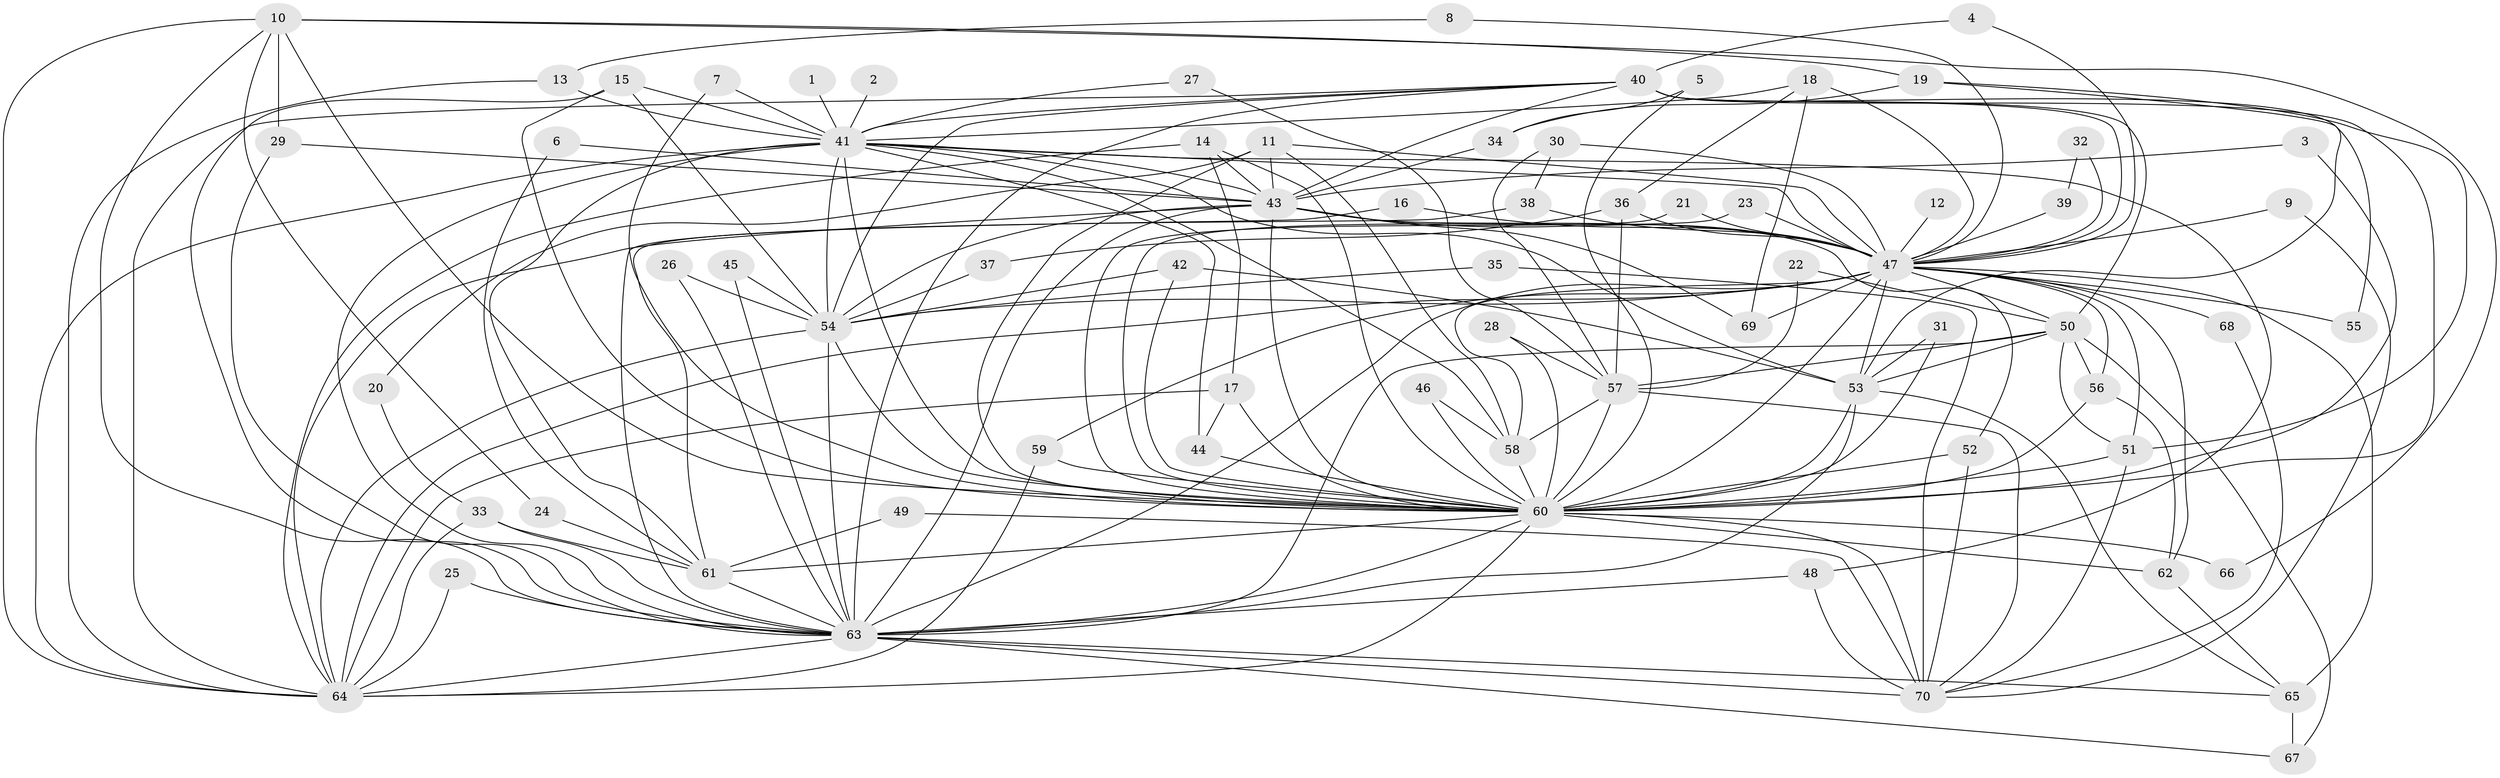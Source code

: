// original degree distribution, {19: 0.007142857142857143, 14: 0.007142857142857143, 17: 0.014285714285714285, 21: 0.007142857142857143, 34: 0.007142857142857143, 31: 0.007142857142857143, 24: 0.014285714285714285, 26: 0.007142857142857143, 2: 0.4857142857142857, 6: 0.007142857142857143, 3: 0.25, 9: 0.014285714285714285, 7: 0.007142857142857143, 4: 0.1, 12: 0.007142857142857143, 5: 0.05, 8: 0.007142857142857143}
// Generated by graph-tools (version 1.1) at 2025/49/03/09/25 03:49:32]
// undirected, 70 vertices, 181 edges
graph export_dot {
graph [start="1"]
  node [color=gray90,style=filled];
  1;
  2;
  3;
  4;
  5;
  6;
  7;
  8;
  9;
  10;
  11;
  12;
  13;
  14;
  15;
  16;
  17;
  18;
  19;
  20;
  21;
  22;
  23;
  24;
  25;
  26;
  27;
  28;
  29;
  30;
  31;
  32;
  33;
  34;
  35;
  36;
  37;
  38;
  39;
  40;
  41;
  42;
  43;
  44;
  45;
  46;
  47;
  48;
  49;
  50;
  51;
  52;
  53;
  54;
  55;
  56;
  57;
  58;
  59;
  60;
  61;
  62;
  63;
  64;
  65;
  66;
  67;
  68;
  69;
  70;
  1 -- 41 [weight=1.0];
  2 -- 41 [weight=1.0];
  3 -- 43 [weight=1.0];
  3 -- 60 [weight=1.0];
  4 -- 40 [weight=1.0];
  4 -- 47 [weight=1.0];
  5 -- 34 [weight=1.0];
  5 -- 60 [weight=1.0];
  6 -- 43 [weight=1.0];
  6 -- 61 [weight=1.0];
  7 -- 41 [weight=1.0];
  7 -- 60 [weight=1.0];
  8 -- 13 [weight=1.0];
  8 -- 47 [weight=1.0];
  9 -- 47 [weight=1.0];
  9 -- 70 [weight=1.0];
  10 -- 19 [weight=1.0];
  10 -- 24 [weight=1.0];
  10 -- 29 [weight=1.0];
  10 -- 60 [weight=1.0];
  10 -- 63 [weight=1.0];
  10 -- 64 [weight=1.0];
  10 -- 66 [weight=1.0];
  11 -- 20 [weight=1.0];
  11 -- 43 [weight=1.0];
  11 -- 47 [weight=1.0];
  11 -- 58 [weight=1.0];
  11 -- 60 [weight=2.0];
  12 -- 47 [weight=2.0];
  13 -- 41 [weight=1.0];
  13 -- 64 [weight=1.0];
  14 -- 17 [weight=1.0];
  14 -- 43 [weight=1.0];
  14 -- 60 [weight=1.0];
  14 -- 64 [weight=1.0];
  15 -- 41 [weight=1.0];
  15 -- 54 [weight=1.0];
  15 -- 60 [weight=1.0];
  15 -- 63 [weight=1.0];
  16 -- 47 [weight=1.0];
  16 -- 63 [weight=1.0];
  17 -- 44 [weight=1.0];
  17 -- 60 [weight=1.0];
  17 -- 64 [weight=1.0];
  18 -- 36 [weight=1.0];
  18 -- 41 [weight=1.0];
  18 -- 47 [weight=1.0];
  18 -- 69 [weight=1.0];
  19 -- 34 [weight=1.0];
  19 -- 51 [weight=1.0];
  19 -- 53 [weight=1.0];
  20 -- 33 [weight=1.0];
  21 -- 47 [weight=1.0];
  21 -- 60 [weight=1.0];
  22 -- 50 [weight=1.0];
  22 -- 57 [weight=1.0];
  23 -- 47 [weight=1.0];
  23 -- 60 [weight=1.0];
  24 -- 61 [weight=1.0];
  25 -- 63 [weight=1.0];
  25 -- 64 [weight=1.0];
  26 -- 54 [weight=1.0];
  26 -- 63 [weight=1.0];
  27 -- 41 [weight=1.0];
  27 -- 57 [weight=1.0];
  28 -- 57 [weight=1.0];
  28 -- 60 [weight=1.0];
  29 -- 43 [weight=1.0];
  29 -- 63 [weight=1.0];
  30 -- 38 [weight=1.0];
  30 -- 47 [weight=2.0];
  30 -- 57 [weight=1.0];
  31 -- 53 [weight=1.0];
  31 -- 60 [weight=1.0];
  32 -- 39 [weight=1.0];
  32 -- 47 [weight=1.0];
  33 -- 61 [weight=1.0];
  33 -- 63 [weight=1.0];
  33 -- 64 [weight=1.0];
  34 -- 43 [weight=1.0];
  35 -- 54 [weight=1.0];
  35 -- 70 [weight=1.0];
  36 -- 37 [weight=1.0];
  36 -- 47 [weight=1.0];
  36 -- 57 [weight=1.0];
  37 -- 54 [weight=1.0];
  38 -- 47 [weight=1.0];
  38 -- 61 [weight=1.0];
  39 -- 47 [weight=2.0];
  40 -- 41 [weight=1.0];
  40 -- 43 [weight=1.0];
  40 -- 47 [weight=3.0];
  40 -- 50 [weight=1.0];
  40 -- 54 [weight=1.0];
  40 -- 55 [weight=1.0];
  40 -- 60 [weight=2.0];
  40 -- 63 [weight=2.0];
  40 -- 64 [weight=1.0];
  41 -- 43 [weight=1.0];
  41 -- 44 [weight=1.0];
  41 -- 47 [weight=2.0];
  41 -- 48 [weight=1.0];
  41 -- 53 [weight=1.0];
  41 -- 54 [weight=2.0];
  41 -- 58 [weight=1.0];
  41 -- 60 [weight=2.0];
  41 -- 61 [weight=1.0];
  41 -- 63 [weight=1.0];
  41 -- 64 [weight=1.0];
  42 -- 53 [weight=1.0];
  42 -- 54 [weight=1.0];
  42 -- 60 [weight=1.0];
  43 -- 47 [weight=2.0];
  43 -- 52 [weight=1.0];
  43 -- 54 [weight=1.0];
  43 -- 60 [weight=2.0];
  43 -- 63 [weight=1.0];
  43 -- 64 [weight=1.0];
  43 -- 69 [weight=1.0];
  44 -- 60 [weight=1.0];
  45 -- 54 [weight=1.0];
  45 -- 63 [weight=1.0];
  46 -- 58 [weight=1.0];
  46 -- 60 [weight=1.0];
  47 -- 50 [weight=3.0];
  47 -- 51 [weight=1.0];
  47 -- 53 [weight=1.0];
  47 -- 54 [weight=4.0];
  47 -- 55 [weight=1.0];
  47 -- 56 [weight=1.0];
  47 -- 58 [weight=1.0];
  47 -- 59 [weight=1.0];
  47 -- 60 [weight=4.0];
  47 -- 62 [weight=1.0];
  47 -- 63 [weight=2.0];
  47 -- 64 [weight=4.0];
  47 -- 65 [weight=2.0];
  47 -- 68 [weight=2.0];
  47 -- 69 [weight=1.0];
  48 -- 63 [weight=1.0];
  48 -- 70 [weight=1.0];
  49 -- 61 [weight=2.0];
  49 -- 70 [weight=1.0];
  50 -- 51 [weight=1.0];
  50 -- 53 [weight=1.0];
  50 -- 56 [weight=2.0];
  50 -- 57 [weight=2.0];
  50 -- 63 [weight=1.0];
  50 -- 67 [weight=1.0];
  51 -- 60 [weight=2.0];
  51 -- 70 [weight=1.0];
  52 -- 60 [weight=3.0];
  52 -- 70 [weight=1.0];
  53 -- 60 [weight=1.0];
  53 -- 63 [weight=1.0];
  53 -- 65 [weight=1.0];
  54 -- 60 [weight=2.0];
  54 -- 63 [weight=1.0];
  54 -- 64 [weight=2.0];
  56 -- 60 [weight=2.0];
  56 -- 62 [weight=1.0];
  57 -- 58 [weight=1.0];
  57 -- 60 [weight=2.0];
  57 -- 70 [weight=1.0];
  58 -- 60 [weight=1.0];
  59 -- 60 [weight=1.0];
  59 -- 64 [weight=1.0];
  60 -- 61 [weight=2.0];
  60 -- 62 [weight=1.0];
  60 -- 63 [weight=2.0];
  60 -- 64 [weight=2.0];
  60 -- 66 [weight=1.0];
  60 -- 70 [weight=1.0];
  61 -- 63 [weight=1.0];
  62 -- 65 [weight=1.0];
  63 -- 64 [weight=1.0];
  63 -- 65 [weight=1.0];
  63 -- 67 [weight=1.0];
  63 -- 70 [weight=2.0];
  65 -- 67 [weight=1.0];
  68 -- 70 [weight=1.0];
}
